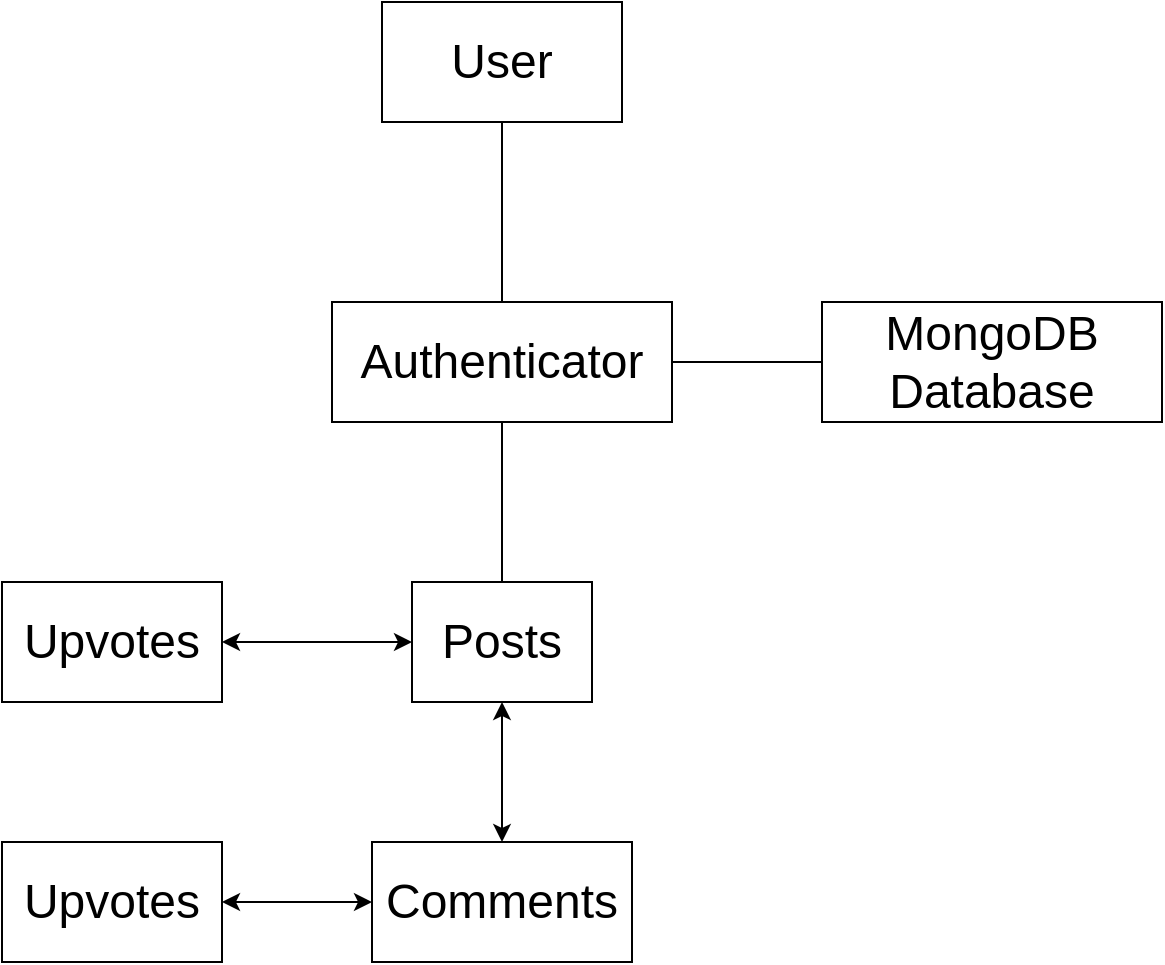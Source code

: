 <mxfile version="21.1.8" type="device">
  <diagram name="Page-1" id="vxsq_F_BwSVHmtscXvPL">
    <mxGraphModel dx="825" dy="1348" grid="1" gridSize="10" guides="1" tooltips="1" connect="1" arrows="1" fold="1" page="1" pageScale="1" pageWidth="850" pageHeight="1100" math="0" shadow="0">
      <root>
        <mxCell id="0" />
        <mxCell id="1" parent="0" />
        <mxCell id="xiHeSa-2zlXGQHBK-n49-1" value="&lt;font style=&quot;font-size: 24px;&quot;&gt;User&lt;/font&gt;" style="rounded=0;whiteSpace=wrap;html=1;" parent="1" vertex="1">
          <mxGeometry x="410" y="90" width="120" height="60" as="geometry" />
        </mxCell>
        <mxCell id="YBjOX9sH46NLxj_u-Lnn-1" style="edgeStyle=orthogonalEdgeStyle;rounded=0;orthogonalLoop=1;jettySize=auto;html=1;exitX=0.5;exitY=0;exitDx=0;exitDy=0;entryX=0.5;entryY=1;entryDx=0;entryDy=0;endArrow=none;endFill=0;" edge="1" parent="1" source="xiHeSa-2zlXGQHBK-n49-2" target="xiHeSa-2zlXGQHBK-n49-1">
          <mxGeometry relative="1" as="geometry" />
        </mxCell>
        <mxCell id="YBjOX9sH46NLxj_u-Lnn-9" style="edgeStyle=orthogonalEdgeStyle;rounded=0;orthogonalLoop=1;jettySize=auto;html=1;exitX=1;exitY=0.5;exitDx=0;exitDy=0;entryX=0;entryY=0.5;entryDx=0;entryDy=0;endArrow=none;endFill=0;" edge="1" parent="1" source="xiHeSa-2zlXGQHBK-n49-2" target="YBjOX9sH46NLxj_u-Lnn-8">
          <mxGeometry relative="1" as="geometry" />
        </mxCell>
        <mxCell id="xiHeSa-2zlXGQHBK-n49-2" value="&lt;font style=&quot;font-size: 24px;&quot;&gt;Authenticator&lt;/font&gt;" style="rounded=0;whiteSpace=wrap;html=1;" parent="1" vertex="1">
          <mxGeometry x="385" y="240" width="170" height="60" as="geometry" />
        </mxCell>
        <mxCell id="YBjOX9sH46NLxj_u-Lnn-6" style="edgeStyle=orthogonalEdgeStyle;rounded=0;orthogonalLoop=1;jettySize=auto;html=1;exitX=0.5;exitY=0;exitDx=0;exitDy=0;entryX=0.5;entryY=1;entryDx=0;entryDy=0;endArrow=none;endFill=0;" edge="1" parent="1" source="Qqlfj-CNnrDTgORvKaT6-1" target="xiHeSa-2zlXGQHBK-n49-2">
          <mxGeometry relative="1" as="geometry" />
        </mxCell>
        <mxCell id="Qqlfj-CNnrDTgORvKaT6-1" value="&lt;font style=&quot;font-size: 24px;&quot;&gt;Posts&lt;/font&gt;" style="rounded=0;whiteSpace=wrap;html=1;" parent="1" vertex="1">
          <mxGeometry x="425" y="380" width="90" height="60" as="geometry" />
        </mxCell>
        <mxCell id="YBjOX9sH46NLxj_u-Lnn-7" style="edgeStyle=orthogonalEdgeStyle;rounded=0;orthogonalLoop=1;jettySize=auto;html=1;exitX=0.5;exitY=0;exitDx=0;exitDy=0;entryX=0.5;entryY=1;entryDx=0;entryDy=0;startArrow=classic;startFill=1;" edge="1" parent="1" source="Qqlfj-CNnrDTgORvKaT6-11" target="Qqlfj-CNnrDTgORvKaT6-1">
          <mxGeometry relative="1" as="geometry" />
        </mxCell>
        <mxCell id="Qqlfj-CNnrDTgORvKaT6-11" value="&lt;font style=&quot;font-size: 24px;&quot;&gt;Comments&lt;/font&gt;" style="rounded=0;whiteSpace=wrap;html=1;" parent="1" vertex="1">
          <mxGeometry x="405" y="510" width="130" height="60" as="geometry" />
        </mxCell>
        <mxCell id="YBjOX9sH46NLxj_u-Lnn-4" style="edgeStyle=orthogonalEdgeStyle;rounded=0;orthogonalLoop=1;jettySize=auto;html=1;exitX=1;exitY=0.5;exitDx=0;exitDy=0;entryX=0;entryY=0.5;entryDx=0;entryDy=0;startArrow=classic;startFill=1;" edge="1" parent="1" source="YBjOX9sH46NLxj_u-Lnn-2" target="Qqlfj-CNnrDTgORvKaT6-11">
          <mxGeometry relative="1" as="geometry" />
        </mxCell>
        <mxCell id="YBjOX9sH46NLxj_u-Lnn-2" value="&lt;font style=&quot;font-size: 24px;&quot;&gt;Upvotes&lt;/font&gt;" style="rounded=0;whiteSpace=wrap;html=1;" vertex="1" parent="1">
          <mxGeometry x="220" y="510" width="110" height="60" as="geometry" />
        </mxCell>
        <mxCell id="YBjOX9sH46NLxj_u-Lnn-5" style="edgeStyle=orthogonalEdgeStyle;rounded=0;orthogonalLoop=1;jettySize=auto;html=1;exitX=1;exitY=0.5;exitDx=0;exitDy=0;entryX=0;entryY=0.5;entryDx=0;entryDy=0;startArrow=classic;startFill=1;" edge="1" parent="1" source="YBjOX9sH46NLxj_u-Lnn-3" target="Qqlfj-CNnrDTgORvKaT6-1">
          <mxGeometry relative="1" as="geometry" />
        </mxCell>
        <mxCell id="YBjOX9sH46NLxj_u-Lnn-3" value="&lt;font style=&quot;font-size: 24px;&quot;&gt;Upvotes&lt;/font&gt;" style="rounded=0;whiteSpace=wrap;html=1;" vertex="1" parent="1">
          <mxGeometry x="220" y="380" width="110" height="60" as="geometry" />
        </mxCell>
        <mxCell id="YBjOX9sH46NLxj_u-Lnn-8" value="&lt;font style=&quot;font-size: 24px;&quot;&gt;MongoDB&lt;br&gt;Database&lt;br&gt;&lt;/font&gt;" style="rounded=0;whiteSpace=wrap;html=1;" vertex="1" parent="1">
          <mxGeometry x="630" y="240" width="170" height="60" as="geometry" />
        </mxCell>
      </root>
    </mxGraphModel>
  </diagram>
</mxfile>
